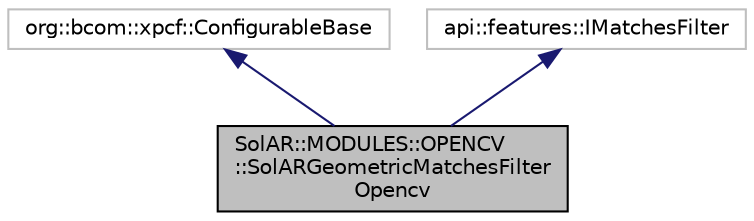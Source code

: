 digraph "SolAR::MODULES::OPENCV::SolARGeometricMatchesFilterOpencv"
{
 // LATEX_PDF_SIZE
  edge [fontname="Helvetica",fontsize="10",labelfontname="Helvetica",labelfontsize="10"];
  node [fontname="Helvetica",fontsize="10",shape=record];
  Node1 [label="SolAR::MODULES::OPENCV\l::SolARGeometricMatchesFilter\lOpencv",height=0.2,width=0.4,color="black", fillcolor="grey75", style="filled", fontcolor="black",tooltip="Filters a set of matches based on geometric constraints. UUID: 3731691e-2c4c-4d37-a2ce-06d1918f8d41"];
  Node2 -> Node1 [dir="back",color="midnightblue",fontsize="10",style="solid",fontname="Helvetica"];
  Node2 [label="org::bcom::xpcf::ConfigurableBase",height=0.2,width=0.4,color="grey75", fillcolor="white", style="filled",tooltip=" "];
  Node3 -> Node1 [dir="back",color="midnightblue",fontsize="10",style="solid",fontname="Helvetica"];
  Node3 [label="api::features::IMatchesFilter",height=0.2,width=0.4,color="grey75", fillcolor="white", style="filled",tooltip=" "];
}
